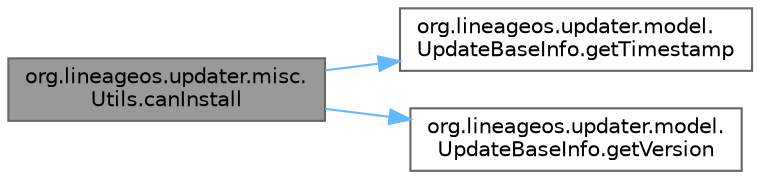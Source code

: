 digraph "org.lineageos.updater.misc.Utils.canInstall"
{
 // LATEX_PDF_SIZE
  bgcolor="transparent";
  edge [fontname=Helvetica,fontsize=10,labelfontname=Helvetica,labelfontsize=10];
  node [fontname=Helvetica,fontsize=10,shape=box,height=0.2,width=0.4];
  rankdir="LR";
  Node1 [label="org.lineageos.updater.misc.\lUtils.canInstall",height=0.2,width=0.4,color="gray40", fillcolor="grey60", style="filled", fontcolor="black",tooltip=" "];
  Node1 -> Node2 [color="steelblue1",style="solid"];
  Node2 [label="org.lineageos.updater.model.\lUpdateBaseInfo.getTimestamp",height=0.2,width=0.4,color="grey40", fillcolor="white", style="filled",URL="$interfaceorg_1_1lineageos_1_1updater_1_1model_1_1_update_base_info.html#a986afc0678f9135696e25f3f1561704c",tooltip=" "];
  Node1 -> Node3 [color="steelblue1",style="solid"];
  Node3 [label="org.lineageos.updater.model.\lUpdateBaseInfo.getVersion",height=0.2,width=0.4,color="grey40", fillcolor="white", style="filled",URL="$interfaceorg_1_1lineageos_1_1updater_1_1model_1_1_update_base_info.html#a369407f3f3deb5bc5f62e4889829d9d2",tooltip=" "];
}
